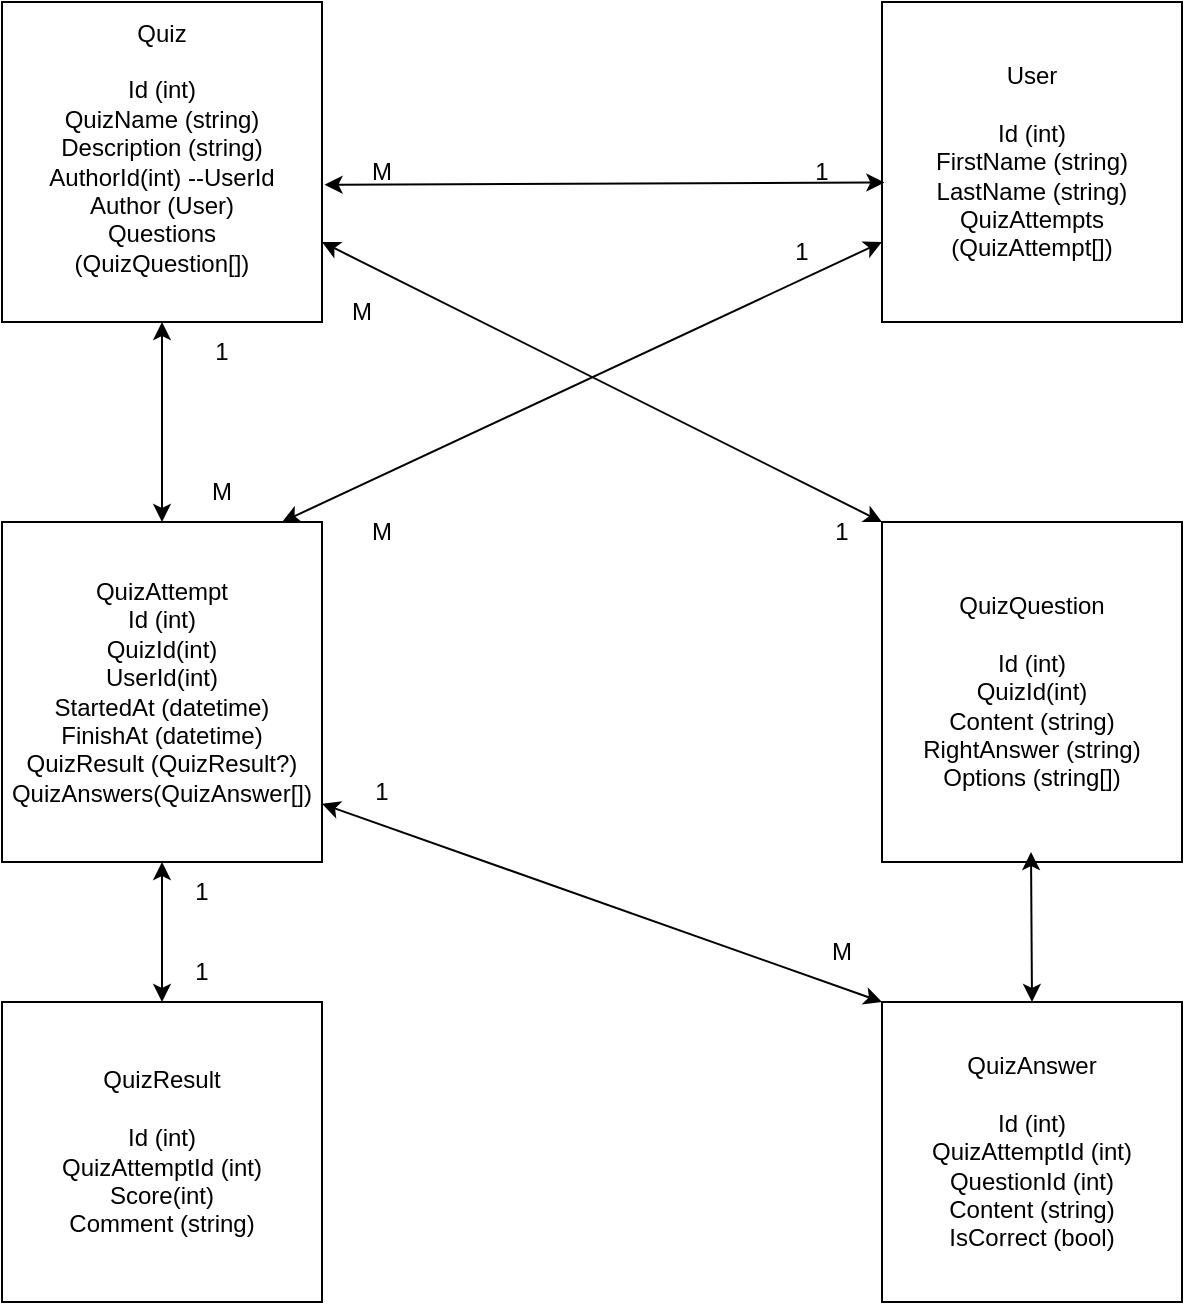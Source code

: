 <mxfile version="24.2.5" type="device">
  <diagram name="Page-1" id="u1qnRuNxPlAl-B84gO9w">
    <mxGraphModel dx="1434" dy="844" grid="1" gridSize="10" guides="1" tooltips="1" connect="1" arrows="1" fold="1" page="1" pageScale="1" pageWidth="850" pageHeight="1100" math="0" shadow="0">
      <root>
        <mxCell id="0" />
        <mxCell id="1" parent="0" />
        <mxCell id="kl3SXP3T8YXwKnQLSF2C-1" value="Quiz&lt;div&gt;&lt;br&gt;&lt;/div&gt;&lt;div&gt;Id (int)&lt;/div&gt;&lt;div&gt;QuizName (string)&lt;/div&gt;&lt;div&gt;Description (string)&lt;/div&gt;&lt;div&gt;AuthorId(int) --UserId&lt;/div&gt;&lt;div&gt;Author (User)&lt;/div&gt;&lt;div&gt;Questions&lt;/div&gt;&lt;div&gt;(QuizQuestion[])&lt;/div&gt;&lt;div&gt;&lt;br&gt;&lt;/div&gt;" style="rounded=0;whiteSpace=wrap;html=1;" vertex="1" parent="1">
          <mxGeometry x="120" y="100" width="160" height="160" as="geometry" />
        </mxCell>
        <mxCell id="kl3SXP3T8YXwKnQLSF2C-2" value="&lt;div&gt;User&lt;/div&gt;&lt;div&gt;&lt;br&gt;&lt;/div&gt;&lt;div&gt;Id (int)&lt;/div&gt;&lt;div&gt;FirstName (string)&lt;/div&gt;&lt;div&gt;LastName (string)&lt;/div&gt;&lt;div&gt;QuizAttempts&lt;/div&gt;&lt;div&gt;(QuizAttempt[])&lt;/div&gt;" style="rounded=0;whiteSpace=wrap;html=1;" vertex="1" parent="1">
          <mxGeometry x="560" y="100" width="150" height="160" as="geometry" />
        </mxCell>
        <mxCell id="kl3SXP3T8YXwKnQLSF2C-3" value="QuizAttempt&lt;div&gt;Id (int)&lt;/div&gt;&lt;div&gt;QuizId(int)&lt;/div&gt;&lt;div&gt;UserId(int)&lt;/div&gt;&lt;div&gt;StartedAt (datetime)&lt;/div&gt;&lt;div&gt;FinishAt (datetime)&lt;/div&gt;&lt;div&gt;QuizResult (QuizResult?)&lt;/div&gt;&lt;div&gt;QuizAnswers(QuizAnswer[])&lt;/div&gt;" style="rounded=0;whiteSpace=wrap;html=1;" vertex="1" parent="1">
          <mxGeometry x="120" y="360" width="160" height="170" as="geometry" />
        </mxCell>
        <mxCell id="kl3SXP3T8YXwKnQLSF2C-4" value="QuizQuestion&lt;div&gt;&lt;br&gt;&lt;/div&gt;&lt;div&gt;Id (int)&lt;/div&gt;&lt;div&gt;QuizId(int)&lt;/div&gt;&lt;div&gt;Content (string)&lt;/div&gt;&lt;div&gt;RightAnswer (string)&lt;/div&gt;&lt;div&gt;Options (string[])&lt;/div&gt;" style="rounded=0;whiteSpace=wrap;html=1;" vertex="1" parent="1">
          <mxGeometry x="560" y="360" width="150" height="170" as="geometry" />
        </mxCell>
        <mxCell id="kl3SXP3T8YXwKnQLSF2C-5" value="QuizAnswer&lt;div&gt;&lt;br&gt;&lt;/div&gt;&lt;div&gt;Id (int)&lt;/div&gt;&lt;div&gt;QuizAttemptId (int)&lt;/div&gt;&lt;div&gt;QuestionId (int)&lt;/div&gt;&lt;div&gt;Content (string)&lt;/div&gt;&lt;div&gt;IsCorrect (bool)&lt;/div&gt;" style="rounded=0;whiteSpace=wrap;html=1;" vertex="1" parent="1">
          <mxGeometry x="560" y="600" width="150" height="150" as="geometry" />
        </mxCell>
        <mxCell id="kl3SXP3T8YXwKnQLSF2C-6" value="QuizResult&lt;div&gt;&lt;br&gt;&lt;/div&gt;&lt;div&gt;Id (int)&lt;/div&gt;&lt;div&gt;QuizAttemptId (int)&lt;/div&gt;&lt;div&gt;Score(int)&lt;/div&gt;&lt;div&gt;Comment (string)&lt;/div&gt;" style="rounded=0;whiteSpace=wrap;html=1;" vertex="1" parent="1">
          <mxGeometry x="120" y="600" width="160" height="150" as="geometry" />
        </mxCell>
        <mxCell id="kl3SXP3T8YXwKnQLSF2C-12" value="" style="endArrow=classic;startArrow=classic;html=1;rounded=0;entryX=0.008;entryY=0.564;entryDx=0;entryDy=0;entryPerimeter=0;exitX=1.008;exitY=0.571;exitDx=0;exitDy=0;exitPerimeter=0;" edge="1" parent="1" source="kl3SXP3T8YXwKnQLSF2C-1" target="kl3SXP3T8YXwKnQLSF2C-2">
          <mxGeometry width="50" height="50" relative="1" as="geometry">
            <mxPoint x="310" y="210" as="sourcePoint" />
            <mxPoint x="620" y="410" as="targetPoint" />
          </mxGeometry>
        </mxCell>
        <mxCell id="kl3SXP3T8YXwKnQLSF2C-13" value="1" style="text;html=1;align=center;verticalAlign=middle;whiteSpace=wrap;rounded=0;" vertex="1" parent="1">
          <mxGeometry x="500" y="170" width="60" height="30" as="geometry" />
        </mxCell>
        <mxCell id="kl3SXP3T8YXwKnQLSF2C-14" value="M" style="text;html=1;align=center;verticalAlign=middle;whiteSpace=wrap;rounded=0;" vertex="1" parent="1">
          <mxGeometry x="280" y="170" width="60" height="30" as="geometry" />
        </mxCell>
        <mxCell id="kl3SXP3T8YXwKnQLSF2C-16" value="" style="endArrow=classic;startArrow=classic;html=1;rounded=0;entryX=0.5;entryY=1;entryDx=0;entryDy=0;exitX=0.5;exitY=0;exitDx=0;exitDy=0;" edge="1" parent="1" source="kl3SXP3T8YXwKnQLSF2C-3" target="kl3SXP3T8YXwKnQLSF2C-1">
          <mxGeometry width="50" height="50" relative="1" as="geometry">
            <mxPoint x="570" y="460" as="sourcePoint" />
            <mxPoint x="620" y="410" as="targetPoint" />
          </mxGeometry>
        </mxCell>
        <mxCell id="kl3SXP3T8YXwKnQLSF2C-17" value="1" style="text;html=1;align=center;verticalAlign=middle;whiteSpace=wrap;rounded=0;" vertex="1" parent="1">
          <mxGeometry x="200" y="260" width="60" height="30" as="geometry" />
        </mxCell>
        <mxCell id="kl3SXP3T8YXwKnQLSF2C-18" value="M" style="text;html=1;align=center;verticalAlign=middle;whiteSpace=wrap;rounded=0;" vertex="1" parent="1">
          <mxGeometry x="200" y="330" width="60" height="30" as="geometry" />
        </mxCell>
        <mxCell id="kl3SXP3T8YXwKnQLSF2C-19" value="" style="endArrow=classic;startArrow=classic;html=1;rounded=0;entryX=0.5;entryY=0;entryDx=0;entryDy=0;exitX=0.5;exitY=1;exitDx=0;exitDy=0;" edge="1" parent="1" target="kl3SXP3T8YXwKnQLSF2C-5">
          <mxGeometry width="50" height="50" relative="1" as="geometry">
            <mxPoint x="634.5" y="525" as="sourcePoint" />
            <mxPoint x="634.5" y="625" as="targetPoint" />
          </mxGeometry>
        </mxCell>
        <mxCell id="kl3SXP3T8YXwKnQLSF2C-20" value="" style="endArrow=classic;startArrow=classic;html=1;rounded=0;entryX=0;entryY=0.75;entryDx=0;entryDy=0;exitX=1;exitY=1;exitDx=0;exitDy=0;" edge="1" parent="1" source="kl3SXP3T8YXwKnQLSF2C-18" target="kl3SXP3T8YXwKnQLSF2C-2">
          <mxGeometry width="50" height="50" relative="1" as="geometry">
            <mxPoint x="410" y="290" as="sourcePoint" />
            <mxPoint x="543" y="246.98" as="targetPoint" />
          </mxGeometry>
        </mxCell>
        <mxCell id="kl3SXP3T8YXwKnQLSF2C-21" value="" style="endArrow=classic;startArrow=classic;html=1;rounded=0;entryX=0;entryY=0;entryDx=0;entryDy=0;exitX=1;exitY=0.75;exitDx=0;exitDy=0;" edge="1" parent="1" source="kl3SXP3T8YXwKnQLSF2C-1" target="kl3SXP3T8YXwKnQLSF2C-4">
          <mxGeometry width="50" height="50" relative="1" as="geometry">
            <mxPoint x="450" y="380" as="sourcePoint" />
            <mxPoint x="730" y="245" as="targetPoint" />
          </mxGeometry>
        </mxCell>
        <mxCell id="kl3SXP3T8YXwKnQLSF2C-22" value="1" style="text;html=1;align=center;verticalAlign=middle;whiteSpace=wrap;rounded=0;" vertex="1" parent="1">
          <mxGeometry x="490" y="210" width="60" height="30" as="geometry" />
        </mxCell>
        <mxCell id="kl3SXP3T8YXwKnQLSF2C-23" value="M" style="text;html=1;align=center;verticalAlign=middle;whiteSpace=wrap;rounded=0;" vertex="1" parent="1">
          <mxGeometry x="280" y="350" width="60" height="30" as="geometry" />
        </mxCell>
        <mxCell id="kl3SXP3T8YXwKnQLSF2C-24" value="M" style="text;html=1;align=center;verticalAlign=middle;whiteSpace=wrap;rounded=0;" vertex="1" parent="1">
          <mxGeometry x="270" y="240" width="60" height="30" as="geometry" />
        </mxCell>
        <mxCell id="kl3SXP3T8YXwKnQLSF2C-25" value="1" style="text;html=1;align=center;verticalAlign=middle;whiteSpace=wrap;rounded=0;" vertex="1" parent="1">
          <mxGeometry x="510" y="350" width="60" height="30" as="geometry" />
        </mxCell>
        <mxCell id="kl3SXP3T8YXwKnQLSF2C-26" value="" style="endArrow=classic;startArrow=classic;html=1;rounded=0;entryX=0.5;entryY=1;entryDx=0;entryDy=0;exitX=0.5;exitY=0;exitDx=0;exitDy=0;" edge="1" parent="1" source="kl3SXP3T8YXwKnQLSF2C-6" target="kl3SXP3T8YXwKnQLSF2C-3">
          <mxGeometry width="50" height="50" relative="1" as="geometry">
            <mxPoint x="210" y="550" as="sourcePoint" />
            <mxPoint x="210" y="450" as="targetPoint" />
          </mxGeometry>
        </mxCell>
        <mxCell id="kl3SXP3T8YXwKnQLSF2C-27" value="1" style="text;html=1;align=center;verticalAlign=middle;whiteSpace=wrap;rounded=0;" vertex="1" parent="1">
          <mxGeometry x="190" y="530" width="60" height="30" as="geometry" />
        </mxCell>
        <mxCell id="kl3SXP3T8YXwKnQLSF2C-28" value="1" style="text;html=1;align=center;verticalAlign=middle;whiteSpace=wrap;rounded=0;" vertex="1" parent="1">
          <mxGeometry x="190" y="570" width="60" height="30" as="geometry" />
        </mxCell>
        <mxCell id="kl3SXP3T8YXwKnQLSF2C-29" value="" style="endArrow=classic;startArrow=classic;html=1;rounded=0;entryX=0;entryY=0;entryDx=0;entryDy=0;exitX=1;exitY=0.829;exitDx=0;exitDy=0;exitPerimeter=0;" edge="1" parent="1" source="kl3SXP3T8YXwKnQLSF2C-3" target="kl3SXP3T8YXwKnQLSF2C-5">
          <mxGeometry width="50" height="50" relative="1" as="geometry">
            <mxPoint x="400" y="570" as="sourcePoint" />
            <mxPoint x="680" y="705" as="targetPoint" />
          </mxGeometry>
        </mxCell>
        <mxCell id="kl3SXP3T8YXwKnQLSF2C-31" value="1" style="text;html=1;align=center;verticalAlign=middle;whiteSpace=wrap;rounded=0;" vertex="1" parent="1">
          <mxGeometry x="280" y="480" width="60" height="30" as="geometry" />
        </mxCell>
        <mxCell id="kl3SXP3T8YXwKnQLSF2C-32" value="M" style="text;html=1;align=center;verticalAlign=middle;whiteSpace=wrap;rounded=0;" vertex="1" parent="1">
          <mxGeometry x="510" y="560" width="60" height="30" as="geometry" />
        </mxCell>
      </root>
    </mxGraphModel>
  </diagram>
</mxfile>
